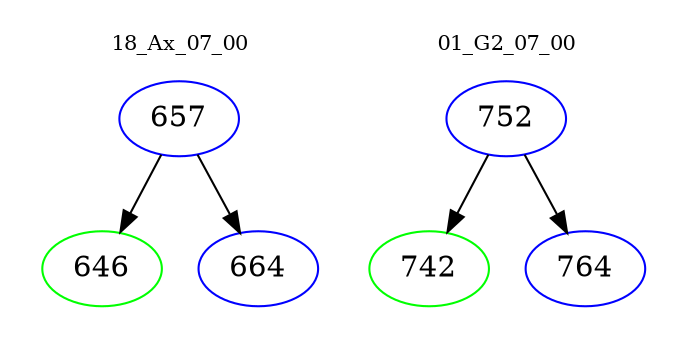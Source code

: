 digraph{
subgraph cluster_0 {
color = white
label = "18_Ax_07_00";
fontsize=10;
T0_657 [label="657", color="blue"]
T0_657 -> T0_646 [color="black"]
T0_646 [label="646", color="green"]
T0_657 -> T0_664 [color="black"]
T0_664 [label="664", color="blue"]
}
subgraph cluster_1 {
color = white
label = "01_G2_07_00";
fontsize=10;
T1_752 [label="752", color="blue"]
T1_752 -> T1_742 [color="black"]
T1_742 [label="742", color="green"]
T1_752 -> T1_764 [color="black"]
T1_764 [label="764", color="blue"]
}
}
